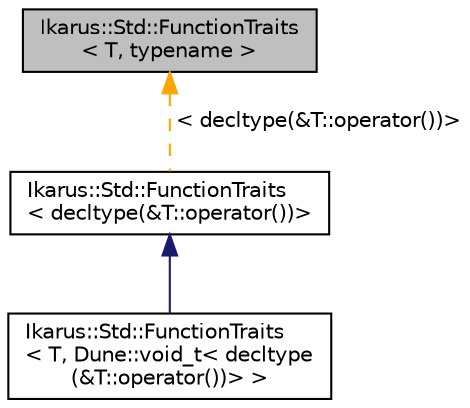 digraph "Ikarus::Std::FunctionTraits&lt; T, typename &gt;"
{
 // LATEX_PDF_SIZE
  edge [fontname="Helvetica",fontsize="10",labelfontname="Helvetica",labelfontsize="10"];
  node [fontname="Helvetica",fontsize="10",shape=record];
  Node1 [label="Ikarus::Std::FunctionTraits\l\< T, typename \>",height=0.2,width=0.4,color="black", fillcolor="grey75", style="filled", fontcolor="black",tooltip="In the following several traits for functions are defined Here we start with the unused general templ..."];
  Node1 -> Node2 [dir="back",color="orange",fontsize="10",style="dashed",label=" \< decltype(&T::operator())\>" ,fontname="Helvetica"];
  Node2 [label="Ikarus::Std::FunctionTraits\l\< decltype(&T::operator())\>",height=0.2,width=0.4,color="black", fillcolor="white", style="filled",URL="$db/dce/a01529.html",tooltip=" "];
  Node2 -> Node3 [dir="back",color="midnightblue",fontsize="10",style="solid",fontname="Helvetica"];
  Node3 [label="Ikarus::Std::FunctionTraits\l\< T, Dune::void_t\< decltype\l(&T::operator())\> \>",height=0.2,width=0.4,color="black", fillcolor="white", style="filled",URL="$dd/dba/a01545.html",tooltip="Specialization for lambdas using std::void_t to allow a specialization of the original template The l..."];
}
